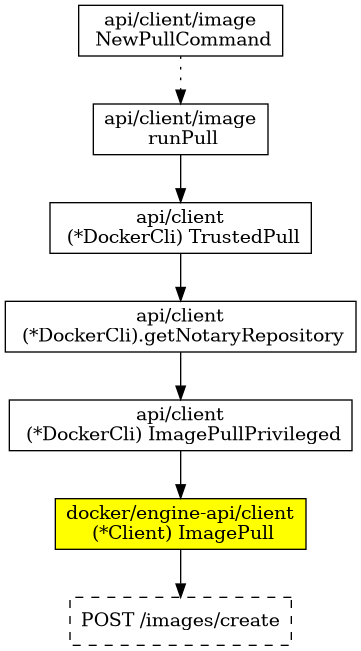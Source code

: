 @startdot
digraph docker_pull {
  node [shape=box]
  node1 [label = "api/client/image\n NewPullCommand"]
  node2 [label = "api/client/image\n runPull"]
  node3 [label = "api/client\n (*DockerCli) TrustedPull"]
  node4 [label = "api/client\n (*DockerCli) ImagePullPrivileged"]
  node5 [label = "docker/engine-api/client\n (*Client) ImagePull", style="filled", fillcolor=yellow]
  node6 [label = "POST /images/create", style="dashed"]

  node40 [label = "api/client\n (*DockerCli).getNotaryRepository"]


  node1 -> node2 [style=dotted]
  node2 -> node3
  node3 -> node40
  node40 -> node4 -> node5 -> node6

}
@enddot